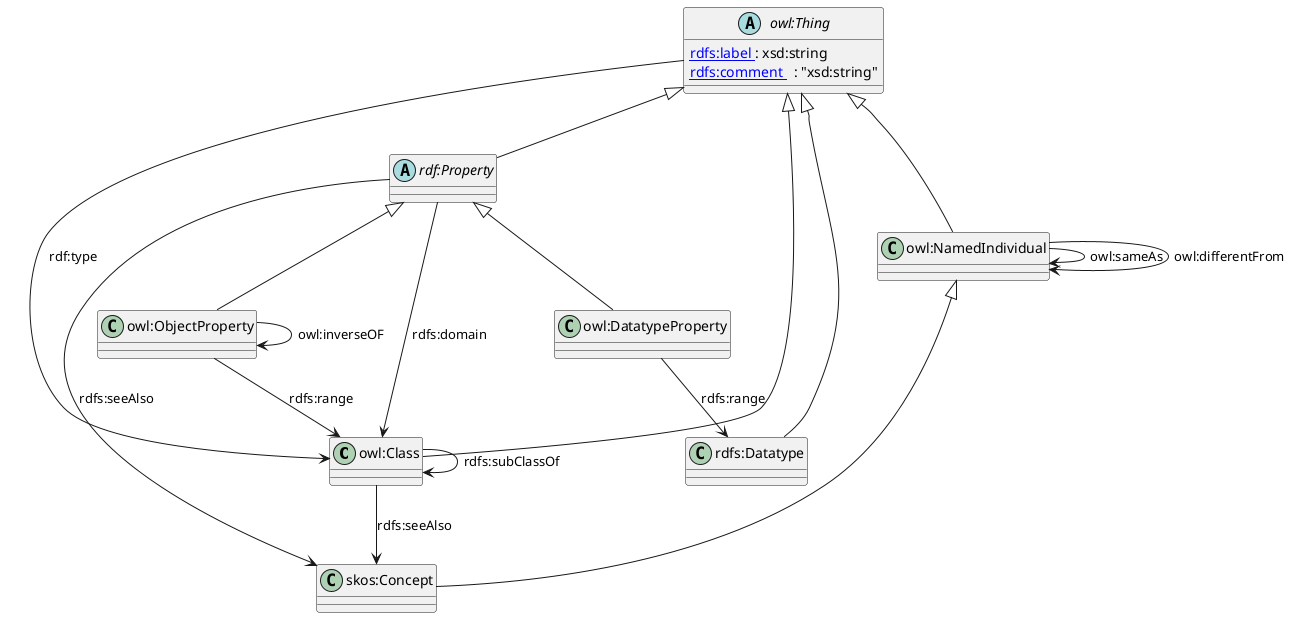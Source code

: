 @startuml vocabulary

class "owl:Class" [[http://www.w3.org/2000/01/rdf-schema#Class]]
class "owl:DatatypeProperty" [[http://www.w3.org/2002/07/owl#DatatypeProperty]]
class "owl:ObjectProperty" [[http://www.w3.org/2002/07/owl#ObjectProperty]]
abstract class "rdf:Property" [[http://www.w3.org/1999/02/22-rdf-syntax-ns#Property]] 
class "rdfs:Datatype" [[http://www.w3.org/2000/01/rdf-schema#Datatype]] 
class "owl:NamedIndividual" [[http://www.w3.org/2002/07/owl#NamedIndividual]] 
abstract class "owl:Thing" [[http://www.w3.org/2002/07/owl#Thing]]{ 
  [[http://www.w3.org/2000/01/rdf-schema#label rdfs:label ]]: xsd:string
 [[http://www.w3.org/2000/01/rdf-schema#comment rdfs:comment ]]  : "xsd:string" 
}

"owl:Thing" <|--  "owl:Class"


"owl:Thing" <|--   "rdf:Property"
"owl:Thing" <|--   "rdfs:Datatype"
"owl:Thing" <|--   "owl:NamedIndividual"
"owl:NamedIndividual" <|-- "skos:Concept"
"rdf:Property" <|-- "owl:DatatypeProperty"
"rdf:Property" <|-- "owl:ObjectProperty"


"owl:ObjectProperty" --> "owl:ObjectProperty" : "owl:inverseOF"

"rdf:Property"--> "owl:Class" : "rdfs:domain"
"owl:ObjectProperty"--> "owl:Class" : "rdfs:range"
"owl:DatatypeProperty"--> "rdfs:Datatype" : "rdfs:range"
"owl:Class" --> "owl:Class" : "rdfs:subClassOf"
"owl:Thing" --> "owl:Class" : "rdf:type"
"owl:Class" -->  "skos:Concept" : "rdfs:seeAlso"
"rdf:Property" -->  "skos:Concept" : "rdfs:seeAlso"
"owl:NamedIndividual" --> "owl:NamedIndividual" : "owl:sameAs"
"owl:NamedIndividual" --> "owl:NamedIndividual" : "owl:differentFrom"

@enduml